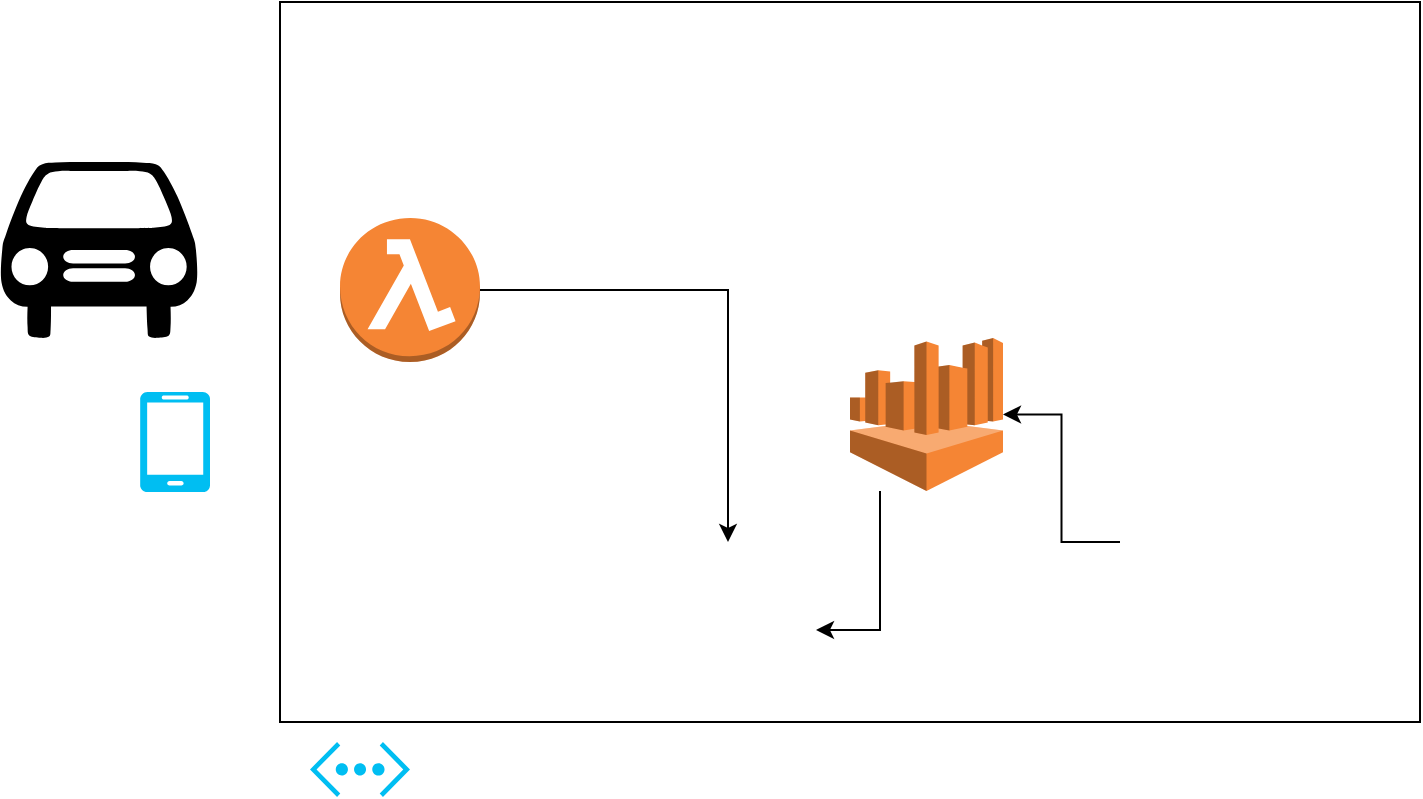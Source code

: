 <mxfile version="10.4.6" type="github"><diagram id="FhokwEx-a_t4onJGsZuZ" name="Page-1"><mxGraphModel dx="758" dy="564" grid="1" gridSize="10" guides="1" tooltips="1" connect="1" arrows="1" fold="1" page="1" pageScale="1" pageWidth="850" pageHeight="1100" math="0" shadow="0"><root><mxCell id="0"/><mxCell id="1" parent="0"/><mxCell id="lKEAR10Gpp4_8B_eV8dE-1" value="" style="shape=mxgraph.signs.transportation.car_1;html=1;fillColor=#000000;strokeColor=none;verticalLabelPosition=bottom;verticalAlign=top;align=center;" vertex="1" parent="1"><mxGeometry x="50" y="160" width="99" height="88" as="geometry"/></mxCell><mxCell id="lKEAR10Gpp4_8B_eV8dE-2" value="" style="rounded=0;whiteSpace=wrap;html=1;" vertex="1" parent="1"><mxGeometry x="190" y="80" width="570" height="360" as="geometry"/></mxCell><mxCell id="lKEAR10Gpp4_8B_eV8dE-7" style="edgeStyle=orthogonalEdgeStyle;rounded=0;orthogonalLoop=1;jettySize=auto;html=1;" edge="1" parent="1" source="lKEAR10Gpp4_8B_eV8dE-3" target="lKEAR10Gpp4_8B_eV8dE-4"><mxGeometry relative="1" as="geometry"/></mxCell><mxCell id="lKEAR10Gpp4_8B_eV8dE-3" value="" style="outlineConnect=0;dashed=0;verticalLabelPosition=bottom;verticalAlign=top;align=center;html=1;shape=mxgraph.aws3.lambda_function;fillColor=#F58534;gradientColor=none;" vertex="1" parent="1"><mxGeometry x="220" y="188" width="70" height="72" as="geometry"/></mxCell><mxCell id="lKEAR10Gpp4_8B_eV8dE-4" value="" style="shape=image;html=1;verticalAlign=top;verticalLabelPosition=bottom;labelBackgroundColor=#ffffff;imageAspect=0;aspect=fixed;image=https://cdn2.iconfinder.com/data/icons/amazon-aws-stencils/100/Deployment__Management_copy_AWS_CloudFormation-128.png" vertex="1" parent="1"><mxGeometry x="370" y="350" width="88" height="88" as="geometry"/></mxCell><mxCell id="lKEAR10Gpp4_8B_eV8dE-9" style="edgeStyle=orthogonalEdgeStyle;rounded=0;orthogonalLoop=1;jettySize=auto;html=1;" edge="1" parent="1" source="lKEAR10Gpp4_8B_eV8dE-5" target="lKEAR10Gpp4_8B_eV8dE-4"><mxGeometry relative="1" as="geometry"><Array as="points"><mxPoint x="490" y="394"/></Array></mxGeometry></mxCell><mxCell id="lKEAR10Gpp4_8B_eV8dE-5" value="" style="outlineConnect=0;dashed=0;verticalLabelPosition=bottom;verticalAlign=top;align=center;html=1;shape=mxgraph.aws3.athena;fillColor=#F58534;gradientColor=none;" vertex="1" parent="1"><mxGeometry x="475" y="248" width="76.5" height="76.5" as="geometry"/></mxCell><mxCell id="lKEAR10Gpp4_8B_eV8dE-11" style="edgeStyle=orthogonalEdgeStyle;rounded=0;orthogonalLoop=1;jettySize=auto;html=1;" edge="1" parent="1" source="lKEAR10Gpp4_8B_eV8dE-10" target="lKEAR10Gpp4_8B_eV8dE-5"><mxGeometry relative="1" as="geometry"/></mxCell><mxCell id="lKEAR10Gpp4_8B_eV8dE-10" value="" style="shape=image;html=1;verticalAlign=top;verticalLabelPosition=bottom;labelBackgroundColor=#ffffff;imageAspect=0;aspect=fixed;image=https://cdn2.iconfinder.com/data/icons/amazon-aws-stencils/100/Storage__Content_Delivery_AWS_Storage_Gateway-128.png" vertex="1" parent="1"><mxGeometry x="610" y="286" width="128" height="128" as="geometry"/></mxCell><mxCell id="lKEAR10Gpp4_8B_eV8dE-12" value="" style="verticalLabelPosition=bottom;html=1;verticalAlign=top;align=center;strokeColor=none;fillColor=#00BEF2;shape=mxgraph.azure.virtual_network;" vertex="1" parent="1"><mxGeometry x="205" y="450" width="50" height="27.5" as="geometry"/></mxCell><mxCell id="lKEAR10Gpp4_8B_eV8dE-13" value="" style="verticalLabelPosition=bottom;html=1;verticalAlign=top;align=center;strokeColor=none;fillColor=#00BEF2;shape=mxgraph.azure.mobile;" vertex="1" parent="1"><mxGeometry x="120" y="275" width="35" height="50" as="geometry"/></mxCell></root></mxGraphModel></diagram></mxfile>